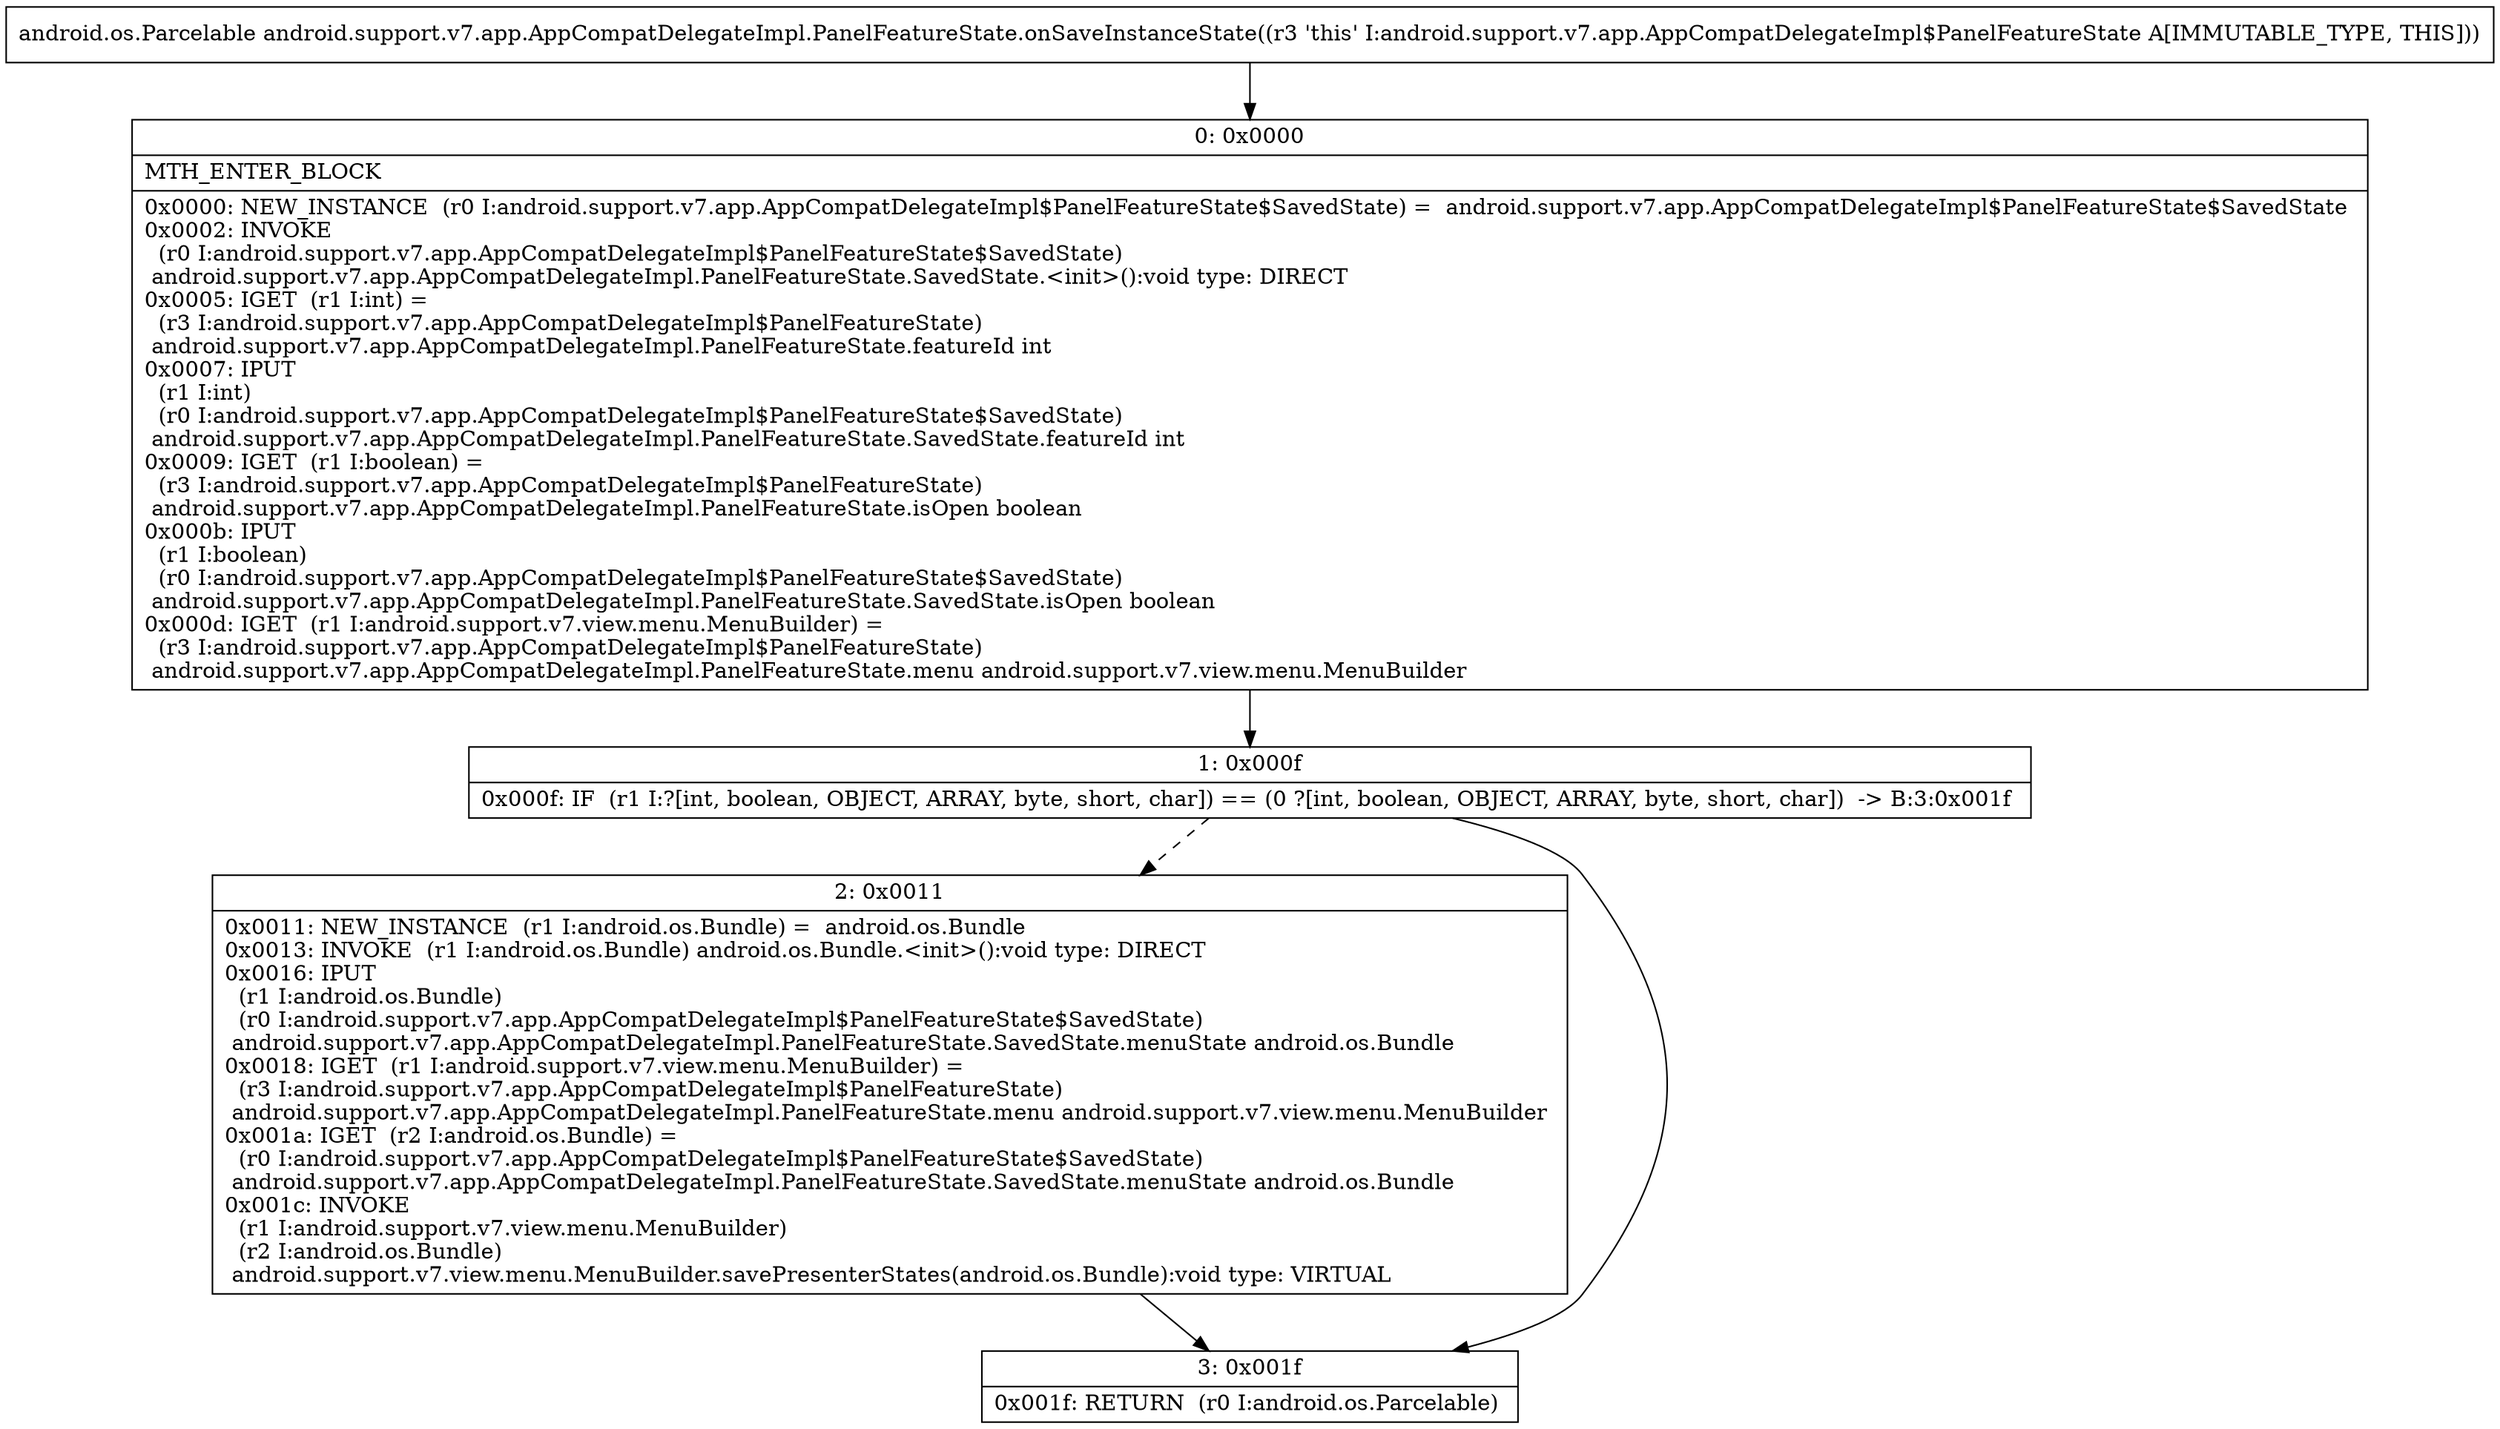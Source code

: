 digraph "CFG forandroid.support.v7.app.AppCompatDelegateImpl.PanelFeatureState.onSaveInstanceState()Landroid\/os\/Parcelable;" {
Node_0 [shape=record,label="{0\:\ 0x0000|MTH_ENTER_BLOCK\l|0x0000: NEW_INSTANCE  (r0 I:android.support.v7.app.AppCompatDelegateImpl$PanelFeatureState$SavedState) =  android.support.v7.app.AppCompatDelegateImpl$PanelFeatureState$SavedState \l0x0002: INVOKE  \l  (r0 I:android.support.v7.app.AppCompatDelegateImpl$PanelFeatureState$SavedState)\l android.support.v7.app.AppCompatDelegateImpl.PanelFeatureState.SavedState.\<init\>():void type: DIRECT \l0x0005: IGET  (r1 I:int) = \l  (r3 I:android.support.v7.app.AppCompatDelegateImpl$PanelFeatureState)\l android.support.v7.app.AppCompatDelegateImpl.PanelFeatureState.featureId int \l0x0007: IPUT  \l  (r1 I:int)\l  (r0 I:android.support.v7.app.AppCompatDelegateImpl$PanelFeatureState$SavedState)\l android.support.v7.app.AppCompatDelegateImpl.PanelFeatureState.SavedState.featureId int \l0x0009: IGET  (r1 I:boolean) = \l  (r3 I:android.support.v7.app.AppCompatDelegateImpl$PanelFeatureState)\l android.support.v7.app.AppCompatDelegateImpl.PanelFeatureState.isOpen boolean \l0x000b: IPUT  \l  (r1 I:boolean)\l  (r0 I:android.support.v7.app.AppCompatDelegateImpl$PanelFeatureState$SavedState)\l android.support.v7.app.AppCompatDelegateImpl.PanelFeatureState.SavedState.isOpen boolean \l0x000d: IGET  (r1 I:android.support.v7.view.menu.MenuBuilder) = \l  (r3 I:android.support.v7.app.AppCompatDelegateImpl$PanelFeatureState)\l android.support.v7.app.AppCompatDelegateImpl.PanelFeatureState.menu android.support.v7.view.menu.MenuBuilder \l}"];
Node_1 [shape=record,label="{1\:\ 0x000f|0x000f: IF  (r1 I:?[int, boolean, OBJECT, ARRAY, byte, short, char]) == (0 ?[int, boolean, OBJECT, ARRAY, byte, short, char])  \-\> B:3:0x001f \l}"];
Node_2 [shape=record,label="{2\:\ 0x0011|0x0011: NEW_INSTANCE  (r1 I:android.os.Bundle) =  android.os.Bundle \l0x0013: INVOKE  (r1 I:android.os.Bundle) android.os.Bundle.\<init\>():void type: DIRECT \l0x0016: IPUT  \l  (r1 I:android.os.Bundle)\l  (r0 I:android.support.v7.app.AppCompatDelegateImpl$PanelFeatureState$SavedState)\l android.support.v7.app.AppCompatDelegateImpl.PanelFeatureState.SavedState.menuState android.os.Bundle \l0x0018: IGET  (r1 I:android.support.v7.view.menu.MenuBuilder) = \l  (r3 I:android.support.v7.app.AppCompatDelegateImpl$PanelFeatureState)\l android.support.v7.app.AppCompatDelegateImpl.PanelFeatureState.menu android.support.v7.view.menu.MenuBuilder \l0x001a: IGET  (r2 I:android.os.Bundle) = \l  (r0 I:android.support.v7.app.AppCompatDelegateImpl$PanelFeatureState$SavedState)\l android.support.v7.app.AppCompatDelegateImpl.PanelFeatureState.SavedState.menuState android.os.Bundle \l0x001c: INVOKE  \l  (r1 I:android.support.v7.view.menu.MenuBuilder)\l  (r2 I:android.os.Bundle)\l android.support.v7.view.menu.MenuBuilder.savePresenterStates(android.os.Bundle):void type: VIRTUAL \l}"];
Node_3 [shape=record,label="{3\:\ 0x001f|0x001f: RETURN  (r0 I:android.os.Parcelable) \l}"];
MethodNode[shape=record,label="{android.os.Parcelable android.support.v7.app.AppCompatDelegateImpl.PanelFeatureState.onSaveInstanceState((r3 'this' I:android.support.v7.app.AppCompatDelegateImpl$PanelFeatureState A[IMMUTABLE_TYPE, THIS])) }"];
MethodNode -> Node_0;
Node_0 -> Node_1;
Node_1 -> Node_2[style=dashed];
Node_1 -> Node_3;
Node_2 -> Node_3;
}

